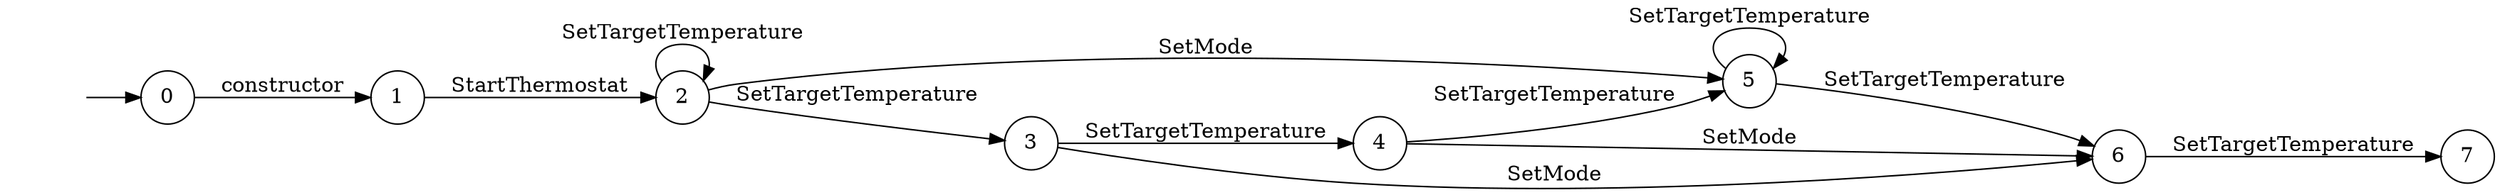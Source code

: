 digraph "Dapp-Automata-data/fuzzer/testnetdata-model-rq1/RoomThermostat/Ktail-2" {
	graph [rankdir=LR]
	"" [label="" shape=plaintext]
	2 [label=2 shape=circle]
	5 [label=5 shape=circle]
	6 [label=6 shape=circle]
	4 [label=4 shape=circle]
	3 [label=3 shape=circle]
	1 [label=1 shape=circle]
	7 [label=7 shape=circle]
	0 [label=0 shape=circle]
	"" -> 0 [label=""]
	0 -> 1 [label=constructor]
	2 -> 2 [label=SetTargetTemperature]
	2 -> 3 [label=SetTargetTemperature]
	2 -> 5 [label=SetMode]
	3 -> 4 [label=SetTargetTemperature]
	3 -> 6 [label=SetMode]
	4 -> 6 [label=SetMode]
	4 -> 5 [label=SetTargetTemperature]
	5 -> 5 [label=SetTargetTemperature]
	5 -> 6 [label=SetTargetTemperature]
	6 -> 7 [label=SetTargetTemperature]
	1 -> 2 [label=StartThermostat]
}
